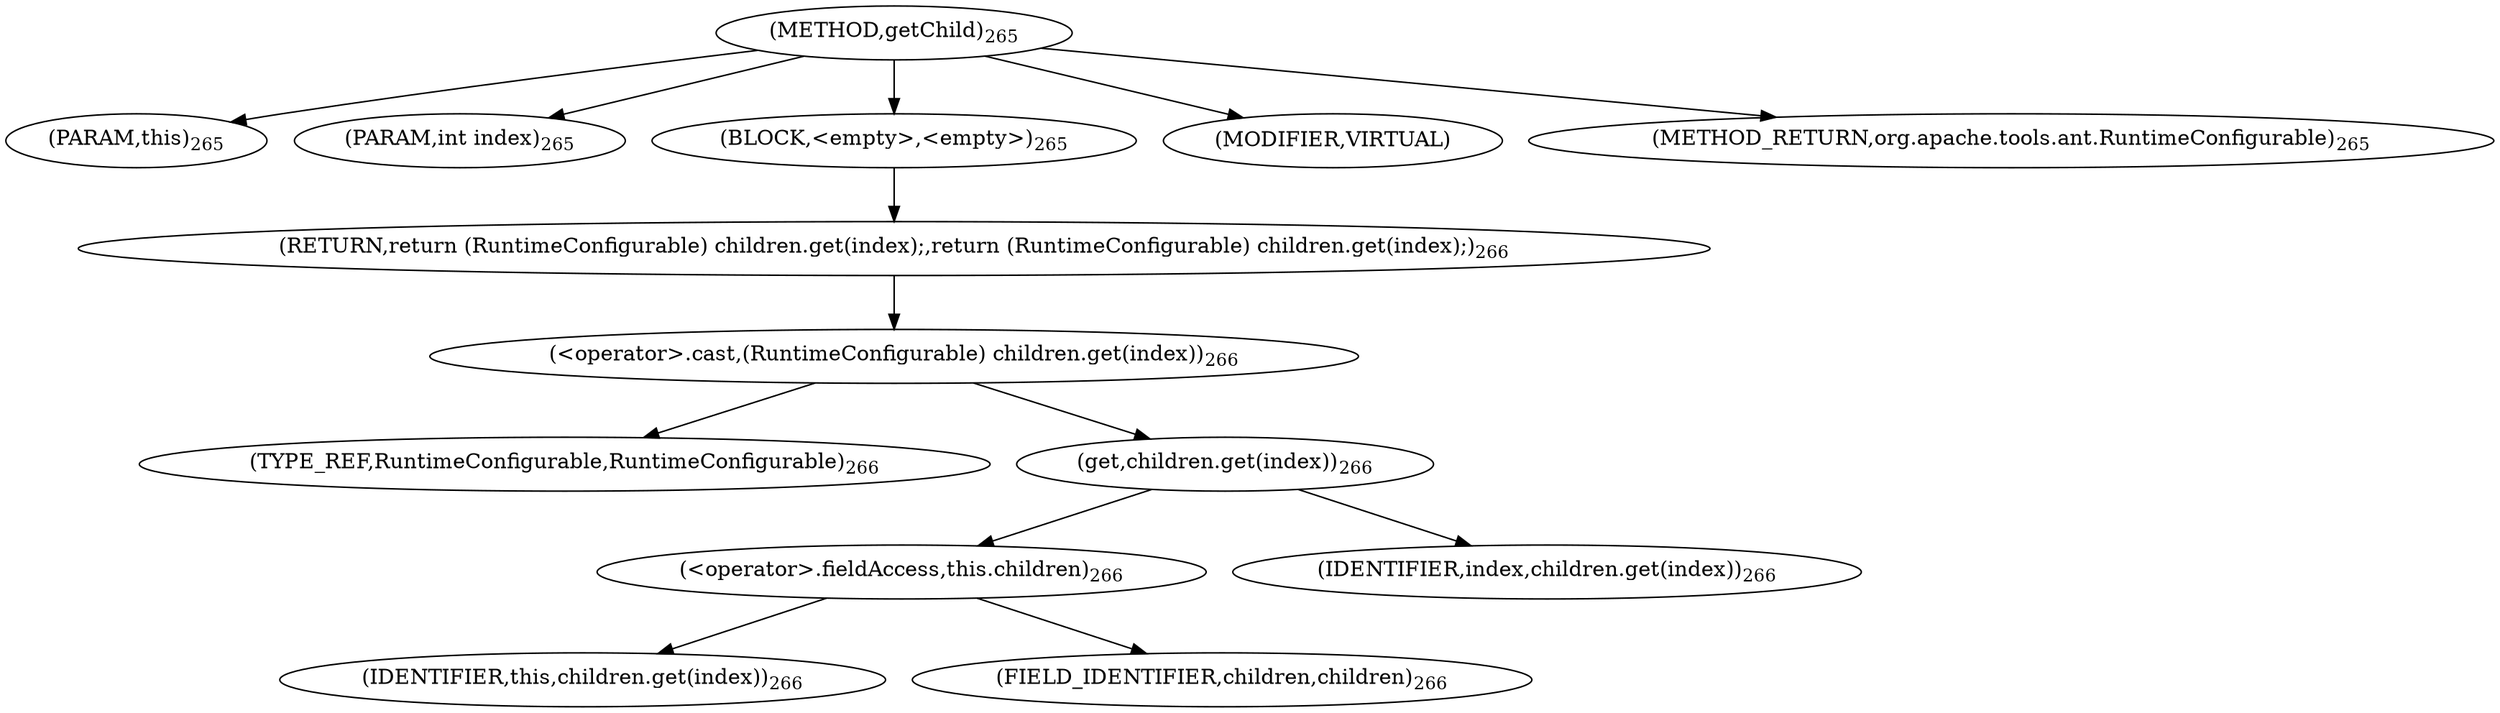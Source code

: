 digraph "getChild" {  
"378" [label = <(METHOD,getChild)<SUB>265</SUB>> ]
"379" [label = <(PARAM,this)<SUB>265</SUB>> ]
"380" [label = <(PARAM,int index)<SUB>265</SUB>> ]
"381" [label = <(BLOCK,&lt;empty&gt;,&lt;empty&gt;)<SUB>265</SUB>> ]
"382" [label = <(RETURN,return (RuntimeConfigurable) children.get(index);,return (RuntimeConfigurable) children.get(index);)<SUB>266</SUB>> ]
"383" [label = <(&lt;operator&gt;.cast,(RuntimeConfigurable) children.get(index))<SUB>266</SUB>> ]
"384" [label = <(TYPE_REF,RuntimeConfigurable,RuntimeConfigurable)<SUB>266</SUB>> ]
"385" [label = <(get,children.get(index))<SUB>266</SUB>> ]
"386" [label = <(&lt;operator&gt;.fieldAccess,this.children)<SUB>266</SUB>> ]
"387" [label = <(IDENTIFIER,this,children.get(index))<SUB>266</SUB>> ]
"388" [label = <(FIELD_IDENTIFIER,children,children)<SUB>266</SUB>> ]
"389" [label = <(IDENTIFIER,index,children.get(index))<SUB>266</SUB>> ]
"390" [label = <(MODIFIER,VIRTUAL)> ]
"391" [label = <(METHOD_RETURN,org.apache.tools.ant.RuntimeConfigurable)<SUB>265</SUB>> ]
  "378" -> "379" 
  "378" -> "380" 
  "378" -> "381" 
  "378" -> "390" 
  "378" -> "391" 
  "381" -> "382" 
  "382" -> "383" 
  "383" -> "384" 
  "383" -> "385" 
  "385" -> "386" 
  "385" -> "389" 
  "386" -> "387" 
  "386" -> "388" 
}

